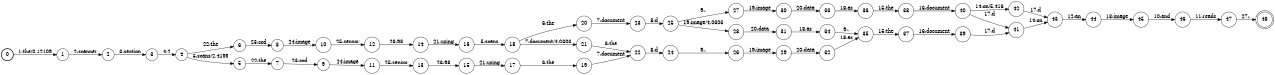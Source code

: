 digraph FST {
rankdir = LR;
size = "8.5,11";
label = "";
center = 1;
orientation = Portrait;
ranksep = "0.4";
nodesep = "0.25";
0 [label = "0", shape = circle, style = bold, fontsize = 14]
	0 -> 1 [label = "1:the/0.12109", fontsize = 14];
1 [label = "1", shape = circle, style = solid, fontsize = 14]
	1 -> 2 [label = "2:scanner", fontsize = 14];
2 [label = "2", shape = circle, style = solid, fontsize = 14]
	2 -> 3 [label = "3:section", fontsize = 14];
3 [label = "3", shape = circle, style = solid, fontsize = 14]
	3 -> 4 [label = "4:2", fontsize = 14];
4 [label = "4", shape = circle, style = solid, fontsize = 14]
	4 -> 6 [label = "22:the", fontsize = 14];
	4 -> 5 [label = "5:scans/2.4199", fontsize = 14];
5 [label = "5", shape = circle, style = solid, fontsize = 14]
	5 -> 7 [label = "22:the", fontsize = 14];
6 [label = "6", shape = circle, style = solid, fontsize = 14]
	6 -> 8 [label = "23:ccd", fontsize = 14];
7 [label = "7", shape = circle, style = solid, fontsize = 14]
	7 -> 9 [label = "23:ccd", fontsize = 14];
8 [label = "8", shape = circle, style = solid, fontsize = 14]
	8 -> 10 [label = "24:image", fontsize = 14];
9 [label = "9", shape = circle, style = solid, fontsize = 14]
	9 -> 11 [label = "24:image", fontsize = 14];
10 [label = "10", shape = circle, style = solid, fontsize = 14]
	10 -> 12 [label = "25:sensor", fontsize = 14];
11 [label = "11", shape = circle, style = solid, fontsize = 14]
	11 -> 13 [label = "25:sensor", fontsize = 14];
12 [label = "12", shape = circle, style = solid, fontsize = 14]
	12 -> 14 [label = "26:98", fontsize = 14];
13 [label = "13", shape = circle, style = solid, fontsize = 14]
	13 -> 15 [label = "26:98", fontsize = 14];
14 [label = "14", shape = circle, style = solid, fontsize = 14]
	14 -> 16 [label = "21:using", fontsize = 14];
15 [label = "15", shape = circle, style = solid, fontsize = 14]
	15 -> 17 [label = "21:using", fontsize = 14];
16 [label = "16", shape = circle, style = solid, fontsize = 14]
	16 -> 18 [label = "5:scans", fontsize = 14];
17 [label = "17", shape = circle, style = solid, fontsize = 14]
	17 -> 19 [label = "6:the", fontsize = 14];
18 [label = "18", shape = circle, style = solid, fontsize = 14]
	18 -> 20 [label = "6:the", fontsize = 14];
	18 -> 21 [label = "7:document/4.0303", fontsize = 14];
19 [label = "19", shape = circle, style = solid, fontsize = 14]
	19 -> 22 [label = "7:document", fontsize = 14];
20 [label = "20", shape = circle, style = solid, fontsize = 14]
	20 -> 23 [label = "7:document", fontsize = 14];
21 [label = "21", shape = circle, style = solid, fontsize = 14]
	21 -> 22 [label = "6:the", fontsize = 14];
22 [label = "22", shape = circle, style = solid, fontsize = 14]
	22 -> 24 [label = "8:d", fontsize = 14];
23 [label = "23", shape = circle, style = solid, fontsize = 14]
	23 -> 25 [label = "8:d", fontsize = 14];
24 [label = "24", shape = circle, style = solid, fontsize = 14]
	24 -> 26 [label = "9:,", fontsize = 14];
25 [label = "25", shape = circle, style = solid, fontsize = 14]
	25 -> 27 [label = "9:,", fontsize = 14];
	25 -> 28 [label = "19:image/4.0303", fontsize = 14];
26 [label = "26", shape = circle, style = solid, fontsize = 14]
	26 -> 29 [label = "19:image", fontsize = 14];
27 [label = "27", shape = circle, style = solid, fontsize = 14]
	27 -> 30 [label = "19:image", fontsize = 14];
28 [label = "28", shape = circle, style = solid, fontsize = 14]
	28 -> 31 [label = "20:data", fontsize = 14];
29 [label = "29", shape = circle, style = solid, fontsize = 14]
	29 -> 32 [label = "20:data", fontsize = 14];
30 [label = "30", shape = circle, style = solid, fontsize = 14]
	30 -> 33 [label = "20:data", fontsize = 14];
31 [label = "31", shape = circle, style = solid, fontsize = 14]
	31 -> 34 [label = "18:as", fontsize = 14];
32 [label = "32", shape = circle, style = solid, fontsize = 14]
	32 -> 35 [label = "18:as", fontsize = 14];
33 [label = "33", shape = circle, style = solid, fontsize = 14]
	33 -> 36 [label = "18:as", fontsize = 14];
34 [label = "34", shape = circle, style = solid, fontsize = 14]
	34 -> 35 [label = "9:,", fontsize = 14];
35 [label = "35", shape = circle, style = solid, fontsize = 14]
	35 -> 37 [label = "15:the", fontsize = 14];
36 [label = "36", shape = circle, style = solid, fontsize = 14]
	36 -> 38 [label = "15:the", fontsize = 14];
37 [label = "37", shape = circle, style = solid, fontsize = 14]
	37 -> 39 [label = "16:document", fontsize = 14];
38 [label = "38", shape = circle, style = solid, fontsize = 14]
	38 -> 40 [label = "16:document", fontsize = 14];
39 [label = "39", shape = circle, style = solid, fontsize = 14]
	39 -> 41 [label = "17:d", fontsize = 14];
40 [label = "40", shape = circle, style = solid, fontsize = 14]
	40 -> 41 [label = "17:d", fontsize = 14];
	40 -> 42 [label = "14:on/5.416", fontsize = 14];
41 [label = "41", shape = circle, style = solid, fontsize = 14]
	41 -> 43 [label = "14:on", fontsize = 14];
42 [label = "42", shape = circle, style = solid, fontsize = 14]
	42 -> 43 [label = "17:d", fontsize = 14];
43 [label = "43", shape = circle, style = solid, fontsize = 14]
	43 -> 44 [label = "12:an", fontsize = 14];
44 [label = "44", shape = circle, style = solid, fontsize = 14]
	44 -> 45 [label = "13:image", fontsize = 14];
45 [label = "45", shape = circle, style = solid, fontsize = 14]
	45 -> 46 [label = "10:and", fontsize = 14];
46 [label = "46", shape = circle, style = solid, fontsize = 14]
	46 -> 47 [label = "11:reads", fontsize = 14];
47 [label = "47", shape = circle, style = solid, fontsize = 14]
	47 -> 48 [label = "27:.", fontsize = 14];
48 [label = "48", shape = doublecircle, style = solid, fontsize = 14]
}
